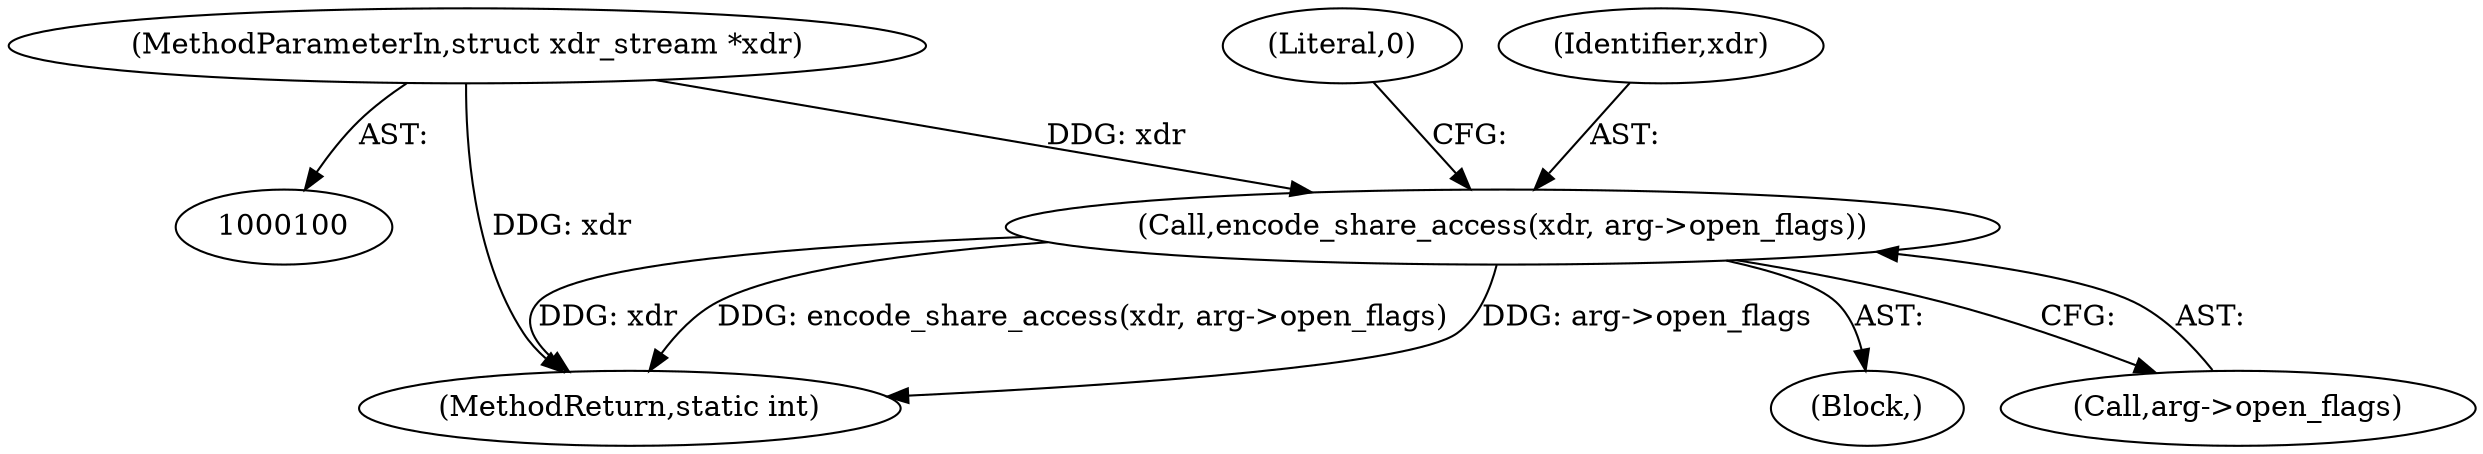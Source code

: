 digraph "1_linux_dc0b027dfadfcb8a5504f7d8052754bf8d501ab9_30@pointer" {
"1000101" [label="(MethodParameterIn,struct xdr_stream *xdr)"];
"1000128" [label="(Call,encode_share_access(xdr, arg->open_flags))"];
"1000128" [label="(Call,encode_share_access(xdr, arg->open_flags))"];
"1000135" [label="(MethodReturn,static int)"];
"1000134" [label="(Literal,0)"];
"1000103" [label="(Block,)"];
"1000130" [label="(Call,arg->open_flags)"];
"1000101" [label="(MethodParameterIn,struct xdr_stream *xdr)"];
"1000129" [label="(Identifier,xdr)"];
"1000101" -> "1000100"  [label="AST: "];
"1000101" -> "1000135"  [label="DDG: xdr"];
"1000101" -> "1000128"  [label="DDG: xdr"];
"1000128" -> "1000103"  [label="AST: "];
"1000128" -> "1000130"  [label="CFG: "];
"1000129" -> "1000128"  [label="AST: "];
"1000130" -> "1000128"  [label="AST: "];
"1000134" -> "1000128"  [label="CFG: "];
"1000128" -> "1000135"  [label="DDG: arg->open_flags"];
"1000128" -> "1000135"  [label="DDG: xdr"];
"1000128" -> "1000135"  [label="DDG: encode_share_access(xdr, arg->open_flags)"];
}

